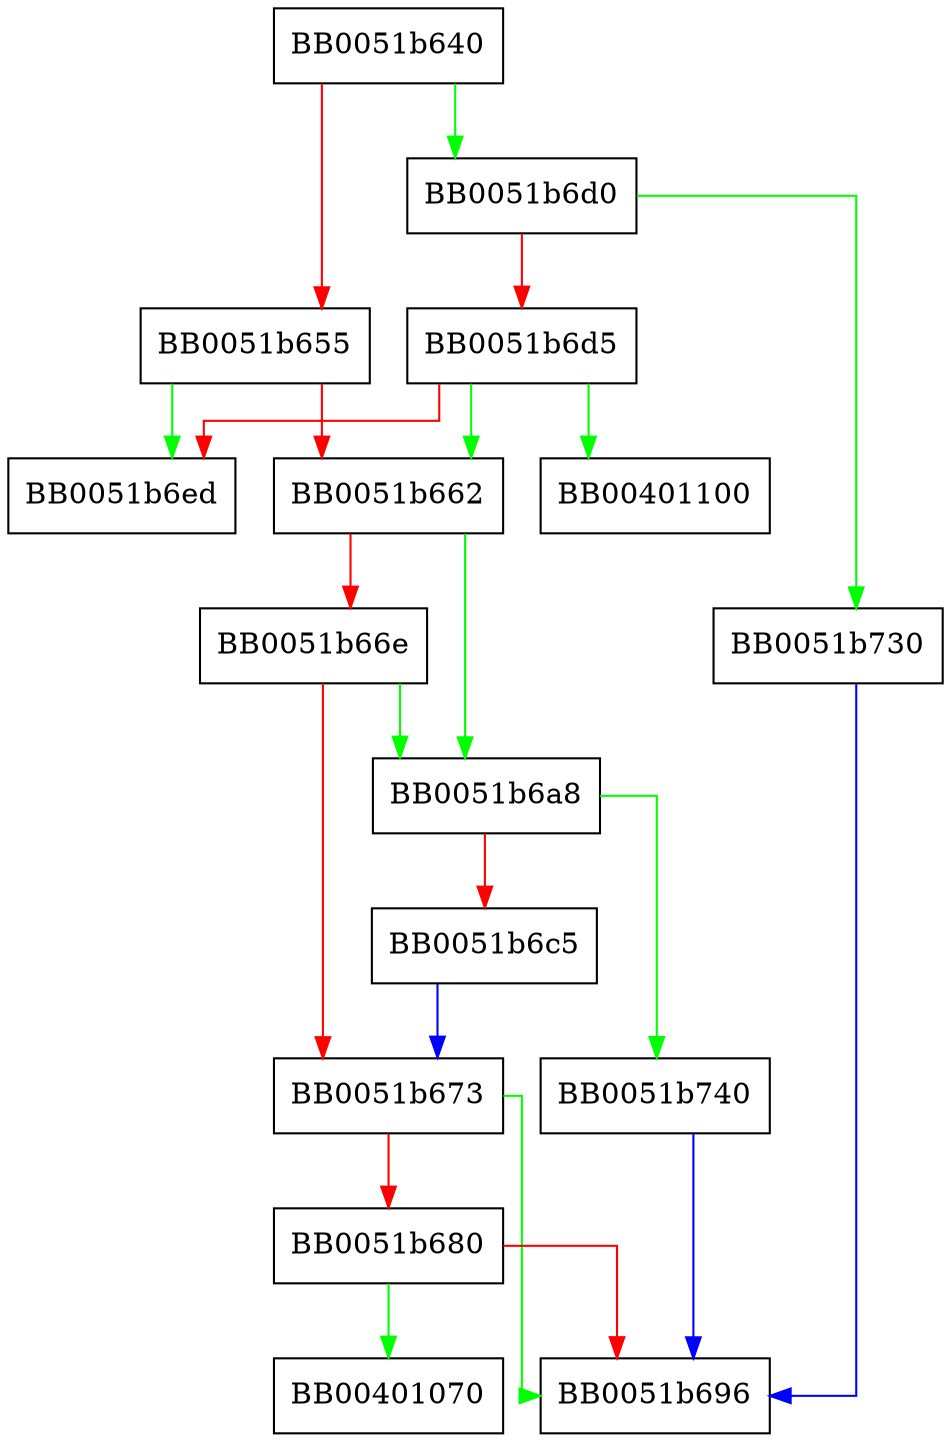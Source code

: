 digraph ASN1_STRING_set {
  node [shape="box"];
  graph [splines=ortho];
  BB0051b640 -> BB0051b6d0 [color="green"];
  BB0051b640 -> BB0051b655 [color="red"];
  BB0051b655 -> BB0051b6ed [color="green"];
  BB0051b655 -> BB0051b662 [color="red"];
  BB0051b662 -> BB0051b6a8 [color="green"];
  BB0051b662 -> BB0051b66e [color="red"];
  BB0051b66e -> BB0051b6a8 [color="green"];
  BB0051b66e -> BB0051b673 [color="red"];
  BB0051b673 -> BB0051b696 [color="green"];
  BB0051b673 -> BB0051b680 [color="red"];
  BB0051b680 -> BB00401070 [color="green"];
  BB0051b680 -> BB0051b696 [color="red"];
  BB0051b6a8 -> BB0051b740 [color="green"];
  BB0051b6a8 -> BB0051b6c5 [color="red"];
  BB0051b6c5 -> BB0051b673 [color="blue"];
  BB0051b6d0 -> BB0051b730 [color="green"];
  BB0051b6d0 -> BB0051b6d5 [color="red"];
  BB0051b6d5 -> BB00401100 [color="green"];
  BB0051b6d5 -> BB0051b662 [color="green"];
  BB0051b6d5 -> BB0051b6ed [color="red"];
  BB0051b730 -> BB0051b696 [color="blue"];
  BB0051b740 -> BB0051b696 [color="blue"];
}